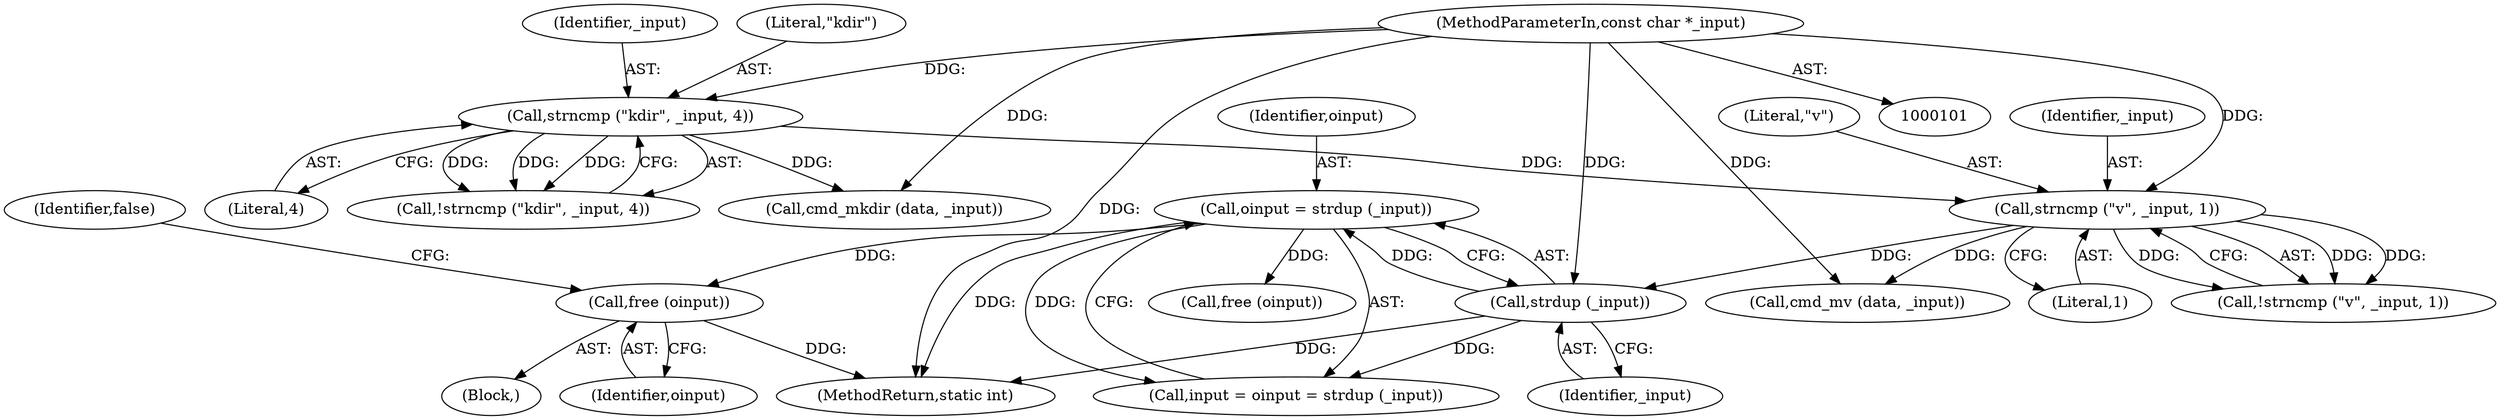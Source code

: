 digraph "0_radare2_65000a7fd9eea62359e6d6714f17b94a99a82edd@API" {
"1000635" [label="(Call,free (oinput))"];
"1000149" [label="(Call,oinput = strdup (_input))"];
"1000151" [label="(Call,strdup (_input))"];
"1000138" [label="(Call,strncmp (\"v\", _input, 1))"];
"1000127" [label="(Call,strncmp (\"kdir\", _input, 4))"];
"1000103" [label="(MethodParameterIn,const char *_input)"];
"1000130" [label="(Literal,4)"];
"1000638" [label="(Identifier,false)"];
"1000138" [label="(Call,strncmp (\"v\", _input, 1))"];
"1000672" [label="(MethodReturn,static int)"];
"1000151" [label="(Call,strdup (_input))"];
"1000634" [label="(Block,)"];
"1000144" [label="(Call,cmd_mv (data, _input))"];
"1000127" [label="(Call,strncmp (\"kdir\", _input, 4))"];
"1000133" [label="(Call,cmd_mkdir (data, _input))"];
"1000141" [label="(Literal,1)"];
"1000668" [label="(Call,free (oinput))"];
"1000129" [label="(Identifier,_input)"];
"1000147" [label="(Call,input = oinput = strdup (_input))"];
"1000137" [label="(Call,!strncmp (\"v\", _input, 1))"];
"1000150" [label="(Identifier,oinput)"];
"1000152" [label="(Identifier,_input)"];
"1000635" [label="(Call,free (oinput))"];
"1000636" [label="(Identifier,oinput)"];
"1000128" [label="(Literal,\"kdir\")"];
"1000149" [label="(Call,oinput = strdup (_input))"];
"1000139" [label="(Literal,\"v\")"];
"1000103" [label="(MethodParameterIn,const char *_input)"];
"1000126" [label="(Call,!strncmp (\"kdir\", _input, 4))"];
"1000140" [label="(Identifier,_input)"];
"1000635" -> "1000634"  [label="AST: "];
"1000635" -> "1000636"  [label="CFG: "];
"1000636" -> "1000635"  [label="AST: "];
"1000638" -> "1000635"  [label="CFG: "];
"1000635" -> "1000672"  [label="DDG: "];
"1000149" -> "1000635"  [label="DDG: "];
"1000149" -> "1000147"  [label="AST: "];
"1000149" -> "1000151"  [label="CFG: "];
"1000150" -> "1000149"  [label="AST: "];
"1000151" -> "1000149"  [label="AST: "];
"1000147" -> "1000149"  [label="CFG: "];
"1000149" -> "1000672"  [label="DDG: "];
"1000149" -> "1000147"  [label="DDG: "];
"1000151" -> "1000149"  [label="DDG: "];
"1000149" -> "1000668"  [label="DDG: "];
"1000151" -> "1000152"  [label="CFG: "];
"1000152" -> "1000151"  [label="AST: "];
"1000151" -> "1000672"  [label="DDG: "];
"1000151" -> "1000147"  [label="DDG: "];
"1000138" -> "1000151"  [label="DDG: "];
"1000103" -> "1000151"  [label="DDG: "];
"1000138" -> "1000137"  [label="AST: "];
"1000138" -> "1000141"  [label="CFG: "];
"1000139" -> "1000138"  [label="AST: "];
"1000140" -> "1000138"  [label="AST: "];
"1000141" -> "1000138"  [label="AST: "];
"1000137" -> "1000138"  [label="CFG: "];
"1000138" -> "1000137"  [label="DDG: "];
"1000138" -> "1000137"  [label="DDG: "];
"1000138" -> "1000137"  [label="DDG: "];
"1000127" -> "1000138"  [label="DDG: "];
"1000103" -> "1000138"  [label="DDG: "];
"1000138" -> "1000144"  [label="DDG: "];
"1000127" -> "1000126"  [label="AST: "];
"1000127" -> "1000130"  [label="CFG: "];
"1000128" -> "1000127"  [label="AST: "];
"1000129" -> "1000127"  [label="AST: "];
"1000130" -> "1000127"  [label="AST: "];
"1000126" -> "1000127"  [label="CFG: "];
"1000127" -> "1000126"  [label="DDG: "];
"1000127" -> "1000126"  [label="DDG: "];
"1000127" -> "1000126"  [label="DDG: "];
"1000103" -> "1000127"  [label="DDG: "];
"1000127" -> "1000133"  [label="DDG: "];
"1000103" -> "1000101"  [label="AST: "];
"1000103" -> "1000672"  [label="DDG: "];
"1000103" -> "1000133"  [label="DDG: "];
"1000103" -> "1000144"  [label="DDG: "];
}
